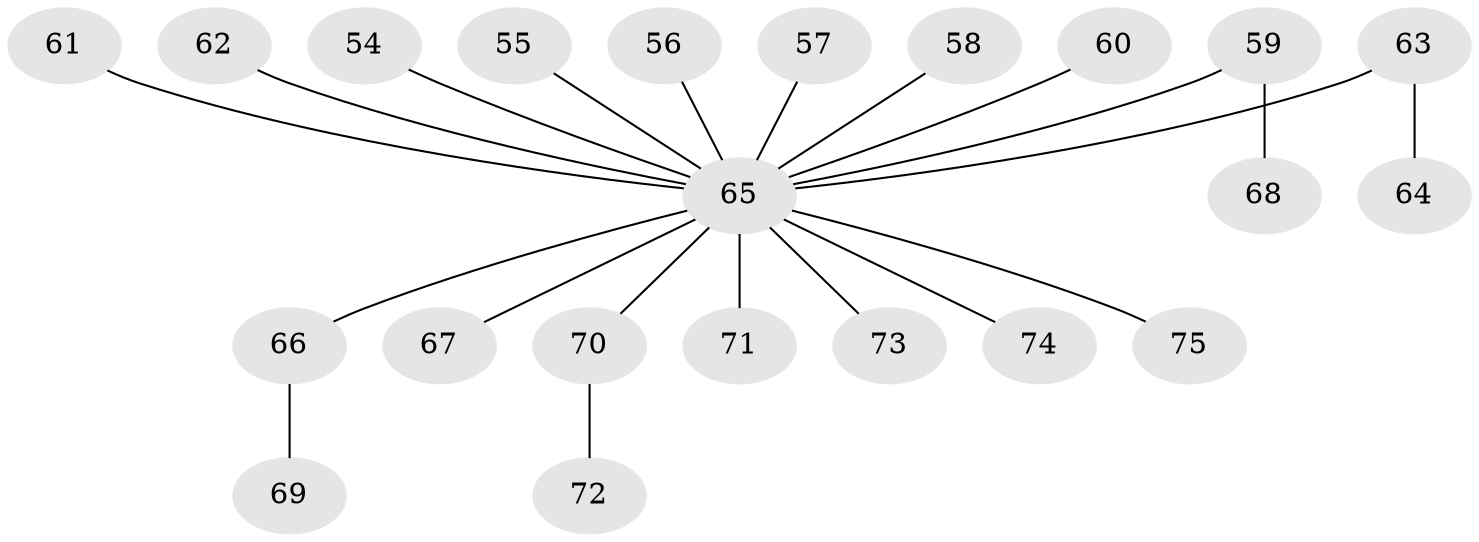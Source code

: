 // original degree distribution, {2: 0.22666666666666666, 4: 0.08, 5: 0.04, 3: 0.10666666666666667, 6: 0.02666666666666667, 1: 0.52}
// Generated by graph-tools (version 1.1) at 2025/56/03/04/25 21:56:46]
// undirected, 22 vertices, 21 edges
graph export_dot {
graph [start="1"]
  node [color=gray90,style=filled];
  54;
  55;
  56;
  57;
  58;
  59;
  60;
  61;
  62;
  63;
  64;
  65 [super="+50+53+51+49+52"];
  66;
  67;
  68;
  69;
  70;
  71;
  72;
  73;
  74;
  75;
  54 -- 65;
  55 -- 65;
  56 -- 65;
  57 -- 65;
  58 -- 65;
  59 -- 68;
  59 -- 65;
  60 -- 65;
  61 -- 65;
  62 -- 65;
  63 -- 64;
  63 -- 65;
  65 -- 66;
  65 -- 70;
  65 -- 73;
  65 -- 74;
  65 -- 75;
  65 -- 67;
  65 -- 71;
  66 -- 69;
  70 -- 72;
}
